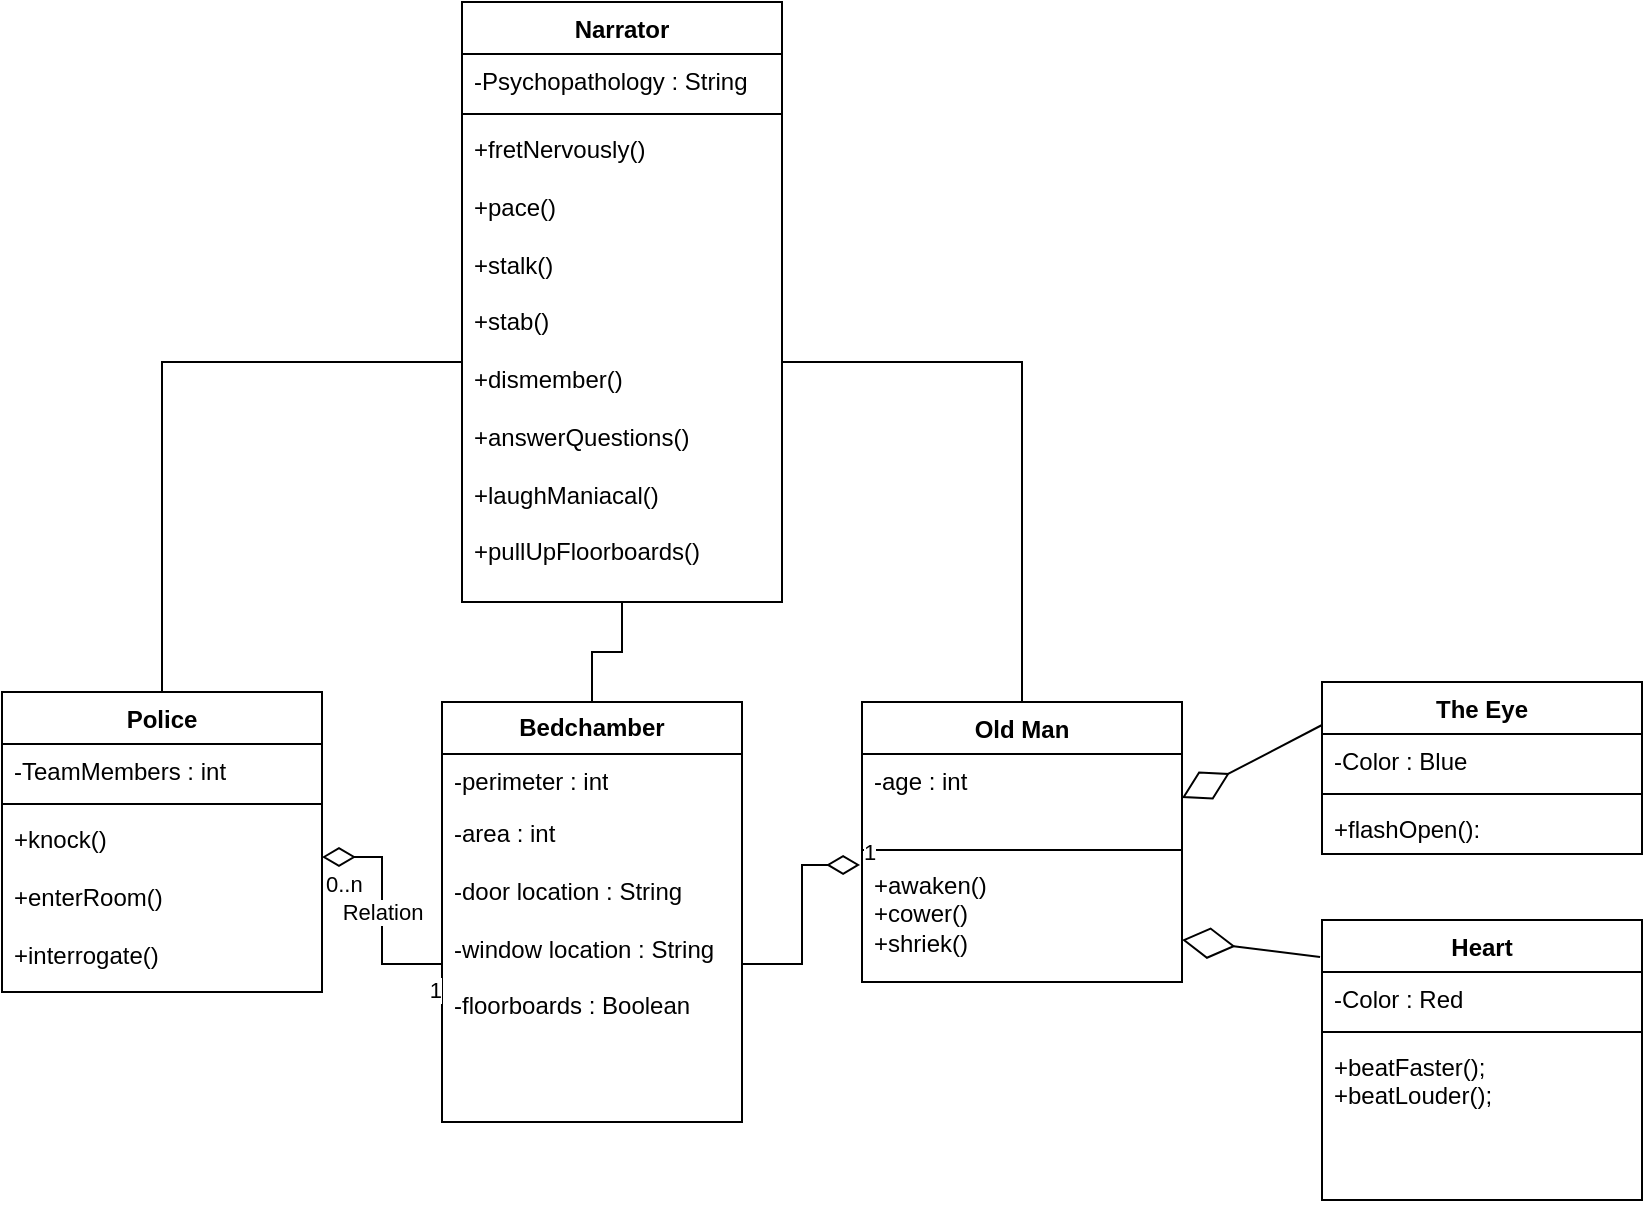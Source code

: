 <mxfile version="21.0.7" type="github"><diagram name="Page-1" id="ZEegtyX3KQnmU3FkLwVd"><mxGraphModel dx="909" dy="525" grid="1" gridSize="10" guides="1" tooltips="1" connect="1" arrows="1" fold="1" page="1" pageScale="1" pageWidth="850" pageHeight="1100" math="0" shadow="0"><root><mxCell id="0"/><mxCell id="1" parent="0"/><mxCell id="39Nt4OManVwnhByQ2ZVa-1" value="&lt;b&gt;Bedchamber&lt;/b&gt;" style="swimlane;fontStyle=0;childLayout=stackLayout;horizontal=1;startSize=26;fillColor=none;horizontalStack=0;resizeParent=1;resizeParentMax=0;resizeLast=0;collapsible=1;marginBottom=0;whiteSpace=wrap;html=1;" vertex="1" parent="1"><mxGeometry x="230" y="440" width="150" height="210" as="geometry"/></mxCell><mxCell id="39Nt4OManVwnhByQ2ZVa-2" value="-perimeter : int" style="text;strokeColor=none;fillColor=none;align=left;verticalAlign=top;spacingLeft=4;spacingRight=4;overflow=hidden;rotatable=0;points=[[0,0.5],[1,0.5]];portConstraint=eastwest;whiteSpace=wrap;html=1;" vertex="1" parent="39Nt4OManVwnhByQ2ZVa-1"><mxGeometry y="26" width="150" height="26" as="geometry"/></mxCell><mxCell id="39Nt4OManVwnhByQ2ZVa-3" value="-area : int&lt;br&gt;&lt;br&gt;-door location : String&lt;br style=&quot;border-color: var(--border-color);&quot;&gt;&lt;br style=&quot;border-color: var(--border-color);&quot;&gt;-window location : String&lt;br&gt;&lt;br&gt;-floorboards : Boolean" style="text;strokeColor=none;fillColor=none;align=left;verticalAlign=top;spacingLeft=4;spacingRight=4;overflow=hidden;rotatable=0;points=[[0,0.5],[1,0.5]];portConstraint=eastwest;whiteSpace=wrap;html=1;" vertex="1" parent="39Nt4OManVwnhByQ2ZVa-1"><mxGeometry y="52" width="150" height="158" as="geometry"/></mxCell><mxCell id="39Nt4OManVwnhByQ2ZVa-43" value="" style="edgeStyle=orthogonalEdgeStyle;rounded=0;orthogonalLoop=1;jettySize=auto;html=1;endArrow=none;endFill=0;" edge="1" parent="1" source="39Nt4OManVwnhByQ2ZVa-5" target="39Nt4OManVwnhByQ2ZVa-1"><mxGeometry relative="1" as="geometry"/></mxCell><mxCell id="39Nt4OManVwnhByQ2ZVa-5" value="Narrator" style="swimlane;fontStyle=1;align=center;verticalAlign=top;childLayout=stackLayout;horizontal=1;startSize=26;horizontalStack=0;resizeParent=1;resizeParentMax=0;resizeLast=0;collapsible=1;marginBottom=0;whiteSpace=wrap;html=1;" vertex="1" parent="1"><mxGeometry x="240" y="90" width="160" height="300" as="geometry"/></mxCell><mxCell id="39Nt4OManVwnhByQ2ZVa-6" value="-Psychopathology : String" style="text;strokeColor=none;fillColor=none;align=left;verticalAlign=top;spacingLeft=4;spacingRight=4;overflow=hidden;rotatable=0;points=[[0,0.5],[1,0.5]];portConstraint=eastwest;whiteSpace=wrap;html=1;" vertex="1" parent="39Nt4OManVwnhByQ2ZVa-5"><mxGeometry y="26" width="160" height="26" as="geometry"/></mxCell><mxCell id="39Nt4OManVwnhByQ2ZVa-7" value="" style="line;strokeWidth=1;fillColor=none;align=left;verticalAlign=middle;spacingTop=-1;spacingLeft=3;spacingRight=3;rotatable=0;labelPosition=right;points=[];portConstraint=eastwest;strokeColor=inherit;" vertex="1" parent="39Nt4OManVwnhByQ2ZVa-5"><mxGeometry y="52" width="160" height="8" as="geometry"/></mxCell><mxCell id="39Nt4OManVwnhByQ2ZVa-8" value="+fretNervously()&lt;br&gt;&lt;br&gt;+pace()&lt;br&gt;&lt;br&gt;+stalk()&lt;br&gt;&lt;br&gt;+stab()&lt;br&gt;&lt;br&gt;+dismember()&lt;br&gt;&lt;br&gt;+answerQuestions()&lt;br&gt;&lt;br&gt;+laughManiacal()&lt;br&gt;&lt;br&gt;+pullUpFloorboards()" style="text;strokeColor=none;fillColor=none;align=left;verticalAlign=top;spacingLeft=4;spacingRight=4;overflow=hidden;rotatable=0;points=[[0,0.5],[1,0.5]];portConstraint=eastwest;whiteSpace=wrap;html=1;" vertex="1" parent="39Nt4OManVwnhByQ2ZVa-5"><mxGeometry y="60" width="160" height="240" as="geometry"/></mxCell><mxCell id="39Nt4OManVwnhByQ2ZVa-9" value="Old Man" style="swimlane;fontStyle=1;align=center;verticalAlign=top;childLayout=stackLayout;horizontal=1;startSize=26;horizontalStack=0;resizeParent=1;resizeParentMax=0;resizeLast=0;collapsible=1;marginBottom=0;whiteSpace=wrap;html=1;" vertex="1" parent="1"><mxGeometry x="440" y="440" width="160" height="140" as="geometry"/></mxCell><mxCell id="39Nt4OManVwnhByQ2ZVa-10" value="-age : int" style="text;strokeColor=none;fillColor=none;align=left;verticalAlign=top;spacingLeft=4;spacingRight=4;overflow=hidden;rotatable=0;points=[[0,0.5],[1,0.5]];portConstraint=eastwest;whiteSpace=wrap;html=1;" vertex="1" parent="39Nt4OManVwnhByQ2ZVa-9"><mxGeometry y="26" width="160" height="44" as="geometry"/></mxCell><mxCell id="39Nt4OManVwnhByQ2ZVa-11" value="" style="line;strokeWidth=1;fillColor=none;align=left;verticalAlign=middle;spacingTop=-1;spacingLeft=3;spacingRight=3;rotatable=0;labelPosition=right;points=[];portConstraint=eastwest;strokeColor=inherit;" vertex="1" parent="39Nt4OManVwnhByQ2ZVa-9"><mxGeometry y="70" width="160" height="8" as="geometry"/></mxCell><mxCell id="39Nt4OManVwnhByQ2ZVa-12" value="+awaken()&lt;br&gt;+cower()&lt;br&gt;+shriek()" style="text;strokeColor=none;fillColor=none;align=left;verticalAlign=top;spacingLeft=4;spacingRight=4;overflow=hidden;rotatable=0;points=[[0,0.5],[1,0.5]];portConstraint=eastwest;whiteSpace=wrap;html=1;" vertex="1" parent="39Nt4OManVwnhByQ2ZVa-9"><mxGeometry y="78" width="160" height="62" as="geometry"/></mxCell><mxCell id="39Nt4OManVwnhByQ2ZVa-13" value="The Eye" style="swimlane;fontStyle=1;align=center;verticalAlign=top;childLayout=stackLayout;horizontal=1;startSize=26;horizontalStack=0;resizeParent=1;resizeParentMax=0;resizeLast=0;collapsible=1;marginBottom=0;whiteSpace=wrap;html=1;" vertex="1" parent="1"><mxGeometry x="670" y="430" width="160" height="86" as="geometry"/></mxCell><mxCell id="39Nt4OManVwnhByQ2ZVa-14" value="-Color : Blue" style="text;strokeColor=none;fillColor=none;align=left;verticalAlign=top;spacingLeft=4;spacingRight=4;overflow=hidden;rotatable=0;points=[[0,0.5],[1,0.5]];portConstraint=eastwest;whiteSpace=wrap;html=1;" vertex="1" parent="39Nt4OManVwnhByQ2ZVa-13"><mxGeometry y="26" width="160" height="26" as="geometry"/></mxCell><mxCell id="39Nt4OManVwnhByQ2ZVa-15" value="" style="line;strokeWidth=1;fillColor=none;align=left;verticalAlign=middle;spacingTop=-1;spacingLeft=3;spacingRight=3;rotatable=0;labelPosition=right;points=[];portConstraint=eastwest;strokeColor=inherit;" vertex="1" parent="39Nt4OManVwnhByQ2ZVa-13"><mxGeometry y="52" width="160" height="8" as="geometry"/></mxCell><mxCell id="39Nt4OManVwnhByQ2ZVa-16" value="+flashOpen():&amp;nbsp;" style="text;strokeColor=none;fillColor=none;align=left;verticalAlign=top;spacingLeft=4;spacingRight=4;overflow=hidden;rotatable=0;points=[[0,0.5],[1,0.5]];portConstraint=eastwest;whiteSpace=wrap;html=1;" vertex="1" parent="39Nt4OManVwnhByQ2ZVa-13"><mxGeometry y="60" width="160" height="26" as="geometry"/></mxCell><mxCell id="39Nt4OManVwnhByQ2ZVa-17" value="Heart" style="swimlane;fontStyle=1;align=center;verticalAlign=top;childLayout=stackLayout;horizontal=1;startSize=26;horizontalStack=0;resizeParent=1;resizeParentMax=0;resizeLast=0;collapsible=1;marginBottom=0;whiteSpace=wrap;html=1;" vertex="1" parent="1"><mxGeometry x="670" y="549" width="160" height="140" as="geometry"><mxRectangle x="560" y="570" width="70" height="30" as="alternateBounds"/></mxGeometry></mxCell><mxCell id="39Nt4OManVwnhByQ2ZVa-18" value="-Color : Red" style="text;strokeColor=none;fillColor=none;align=left;verticalAlign=top;spacingLeft=4;spacingRight=4;overflow=hidden;rotatable=0;points=[[0,0.5],[1,0.5]];portConstraint=eastwest;whiteSpace=wrap;html=1;" vertex="1" parent="39Nt4OManVwnhByQ2ZVa-17"><mxGeometry y="26" width="160" height="26" as="geometry"/></mxCell><mxCell id="39Nt4OManVwnhByQ2ZVa-19" value="" style="line;strokeWidth=1;fillColor=none;align=left;verticalAlign=middle;spacingTop=-1;spacingLeft=3;spacingRight=3;rotatable=0;labelPosition=right;points=[];portConstraint=eastwest;strokeColor=inherit;" vertex="1" parent="39Nt4OManVwnhByQ2ZVa-17"><mxGeometry y="52" width="160" height="8" as="geometry"/></mxCell><mxCell id="39Nt4OManVwnhByQ2ZVa-20" value="+beatFaster();&lt;br&gt;+beatLouder();" style="text;strokeColor=none;fillColor=none;align=left;verticalAlign=top;spacingLeft=4;spacingRight=4;overflow=hidden;rotatable=0;points=[[0,0.5],[1,0.5]];portConstraint=eastwest;whiteSpace=wrap;html=1;" vertex="1" parent="39Nt4OManVwnhByQ2ZVa-17"><mxGeometry y="60" width="160" height="80" as="geometry"/></mxCell><mxCell id="39Nt4OManVwnhByQ2ZVa-30" value="Police" style="swimlane;fontStyle=1;align=center;verticalAlign=top;childLayout=stackLayout;horizontal=1;startSize=26;horizontalStack=0;resizeParent=1;resizeParentMax=0;resizeLast=0;collapsible=1;marginBottom=0;whiteSpace=wrap;html=1;" vertex="1" parent="1"><mxGeometry x="10" y="435" width="160" height="150" as="geometry"/></mxCell><mxCell id="39Nt4OManVwnhByQ2ZVa-31" value="-TeamMembers : int" style="text;strokeColor=none;fillColor=none;align=left;verticalAlign=top;spacingLeft=4;spacingRight=4;overflow=hidden;rotatable=0;points=[[0,0.5],[1,0.5]];portConstraint=eastwest;whiteSpace=wrap;html=1;" vertex="1" parent="39Nt4OManVwnhByQ2ZVa-30"><mxGeometry y="26" width="160" height="26" as="geometry"/></mxCell><mxCell id="39Nt4OManVwnhByQ2ZVa-32" value="" style="line;strokeWidth=1;fillColor=none;align=left;verticalAlign=middle;spacingTop=-1;spacingLeft=3;spacingRight=3;rotatable=0;labelPosition=right;points=[];portConstraint=eastwest;strokeColor=inherit;" vertex="1" parent="39Nt4OManVwnhByQ2ZVa-30"><mxGeometry y="52" width="160" height="8" as="geometry"/></mxCell><mxCell id="39Nt4OManVwnhByQ2ZVa-33" value="+knock()&lt;br&gt;&lt;br&gt;+enterRoom()&lt;br&gt;&lt;br&gt;+interrogate()" style="text;strokeColor=none;fillColor=none;align=left;verticalAlign=top;spacingLeft=4;spacingRight=4;overflow=hidden;rotatable=0;points=[[0,0.5],[1,0.5]];portConstraint=eastwest;whiteSpace=wrap;html=1;" vertex="1" parent="39Nt4OManVwnhByQ2ZVa-30"><mxGeometry y="60" width="160" height="90" as="geometry"/></mxCell><mxCell id="39Nt4OManVwnhByQ2ZVa-41" value="" style="endArrow=diamondThin;endFill=0;endSize=24;html=1;rounded=0;exitX=-0.006;exitY=0.132;exitDx=0;exitDy=0;exitPerimeter=0;" edge="1" parent="1" source="39Nt4OManVwnhByQ2ZVa-17" target="39Nt4OManVwnhByQ2ZVa-12"><mxGeometry width="160" relative="1" as="geometry"><mxPoint x="470" y="649" as="sourcePoint"/><mxPoint x="650" y="689" as="targetPoint"/></mxGeometry></mxCell><mxCell id="39Nt4OManVwnhByQ2ZVa-42" value="" style="endArrow=diamondThin;endFill=0;endSize=24;html=1;rounded=0;entryX=1;entryY=0.5;entryDx=0;entryDy=0;exitX=0;exitY=0.25;exitDx=0;exitDy=0;" edge="1" parent="1" source="39Nt4OManVwnhByQ2ZVa-13" target="39Nt4OManVwnhByQ2ZVa-10"><mxGeometry width="160" relative="1" as="geometry"><mxPoint x="400" y="510" as="sourcePoint"/><mxPoint x="560" y="510" as="targetPoint"/></mxGeometry></mxCell><mxCell id="39Nt4OManVwnhByQ2ZVa-45" style="edgeStyle=orthogonalEdgeStyle;rounded=0;orthogonalLoop=1;jettySize=auto;html=1;endArrow=none;endFill=0;" edge="1" parent="1" source="39Nt4OManVwnhByQ2ZVa-8" target="39Nt4OManVwnhByQ2ZVa-9"><mxGeometry relative="1" as="geometry"/></mxCell><mxCell id="39Nt4OManVwnhByQ2ZVa-46" value="Relation" style="endArrow=none;html=1;endSize=12;startArrow=diamondThin;startSize=14;startFill=0;edgeStyle=orthogonalEdgeStyle;rounded=0;exitX=1;exitY=0.25;exitDx=0;exitDy=0;exitPerimeter=0;endFill=0;" edge="1" parent="1" source="39Nt4OManVwnhByQ2ZVa-33" target="39Nt4OManVwnhByQ2ZVa-3"><mxGeometry relative="1" as="geometry"><mxPoint x="400" y="440" as="sourcePoint"/><mxPoint x="560" y="440" as="targetPoint"/></mxGeometry></mxCell><mxCell id="39Nt4OManVwnhByQ2ZVa-47" value="0..n" style="edgeLabel;resizable=0;html=1;align=left;verticalAlign=top;" connectable="0" vertex="1" parent="39Nt4OManVwnhByQ2ZVa-46"><mxGeometry x="-1" relative="1" as="geometry"/></mxCell><mxCell id="39Nt4OManVwnhByQ2ZVa-48" value="1" style="edgeLabel;resizable=0;html=1;align=right;verticalAlign=top;" connectable="0" vertex="1" parent="39Nt4OManVwnhByQ2ZVa-46"><mxGeometry x="1" relative="1" as="geometry"/></mxCell><mxCell id="39Nt4OManVwnhByQ2ZVa-50" value="1" style="endArrow=none;html=1;endSize=12;startArrow=diamondThin;startSize=14;startFill=0;edgeStyle=orthogonalEdgeStyle;align=left;verticalAlign=bottom;rounded=0;exitX=-0.006;exitY=0.056;exitDx=0;exitDy=0;exitPerimeter=0;endFill=0;" edge="1" parent="1" source="39Nt4OManVwnhByQ2ZVa-12" target="39Nt4OManVwnhByQ2ZVa-3"><mxGeometry x="-1" y="3" relative="1" as="geometry"><mxPoint x="400" y="560" as="sourcePoint"/><mxPoint x="560" y="560" as="targetPoint"/></mxGeometry></mxCell><mxCell id="39Nt4OManVwnhByQ2ZVa-53" style="edgeStyle=orthogonalEdgeStyle;rounded=0;orthogonalLoop=1;jettySize=auto;html=1;endArrow=none;endFill=0;" edge="1" parent="1" source="39Nt4OManVwnhByQ2ZVa-8" target="39Nt4OManVwnhByQ2ZVa-30"><mxGeometry relative="1" as="geometry"/></mxCell></root></mxGraphModel></diagram></mxfile>